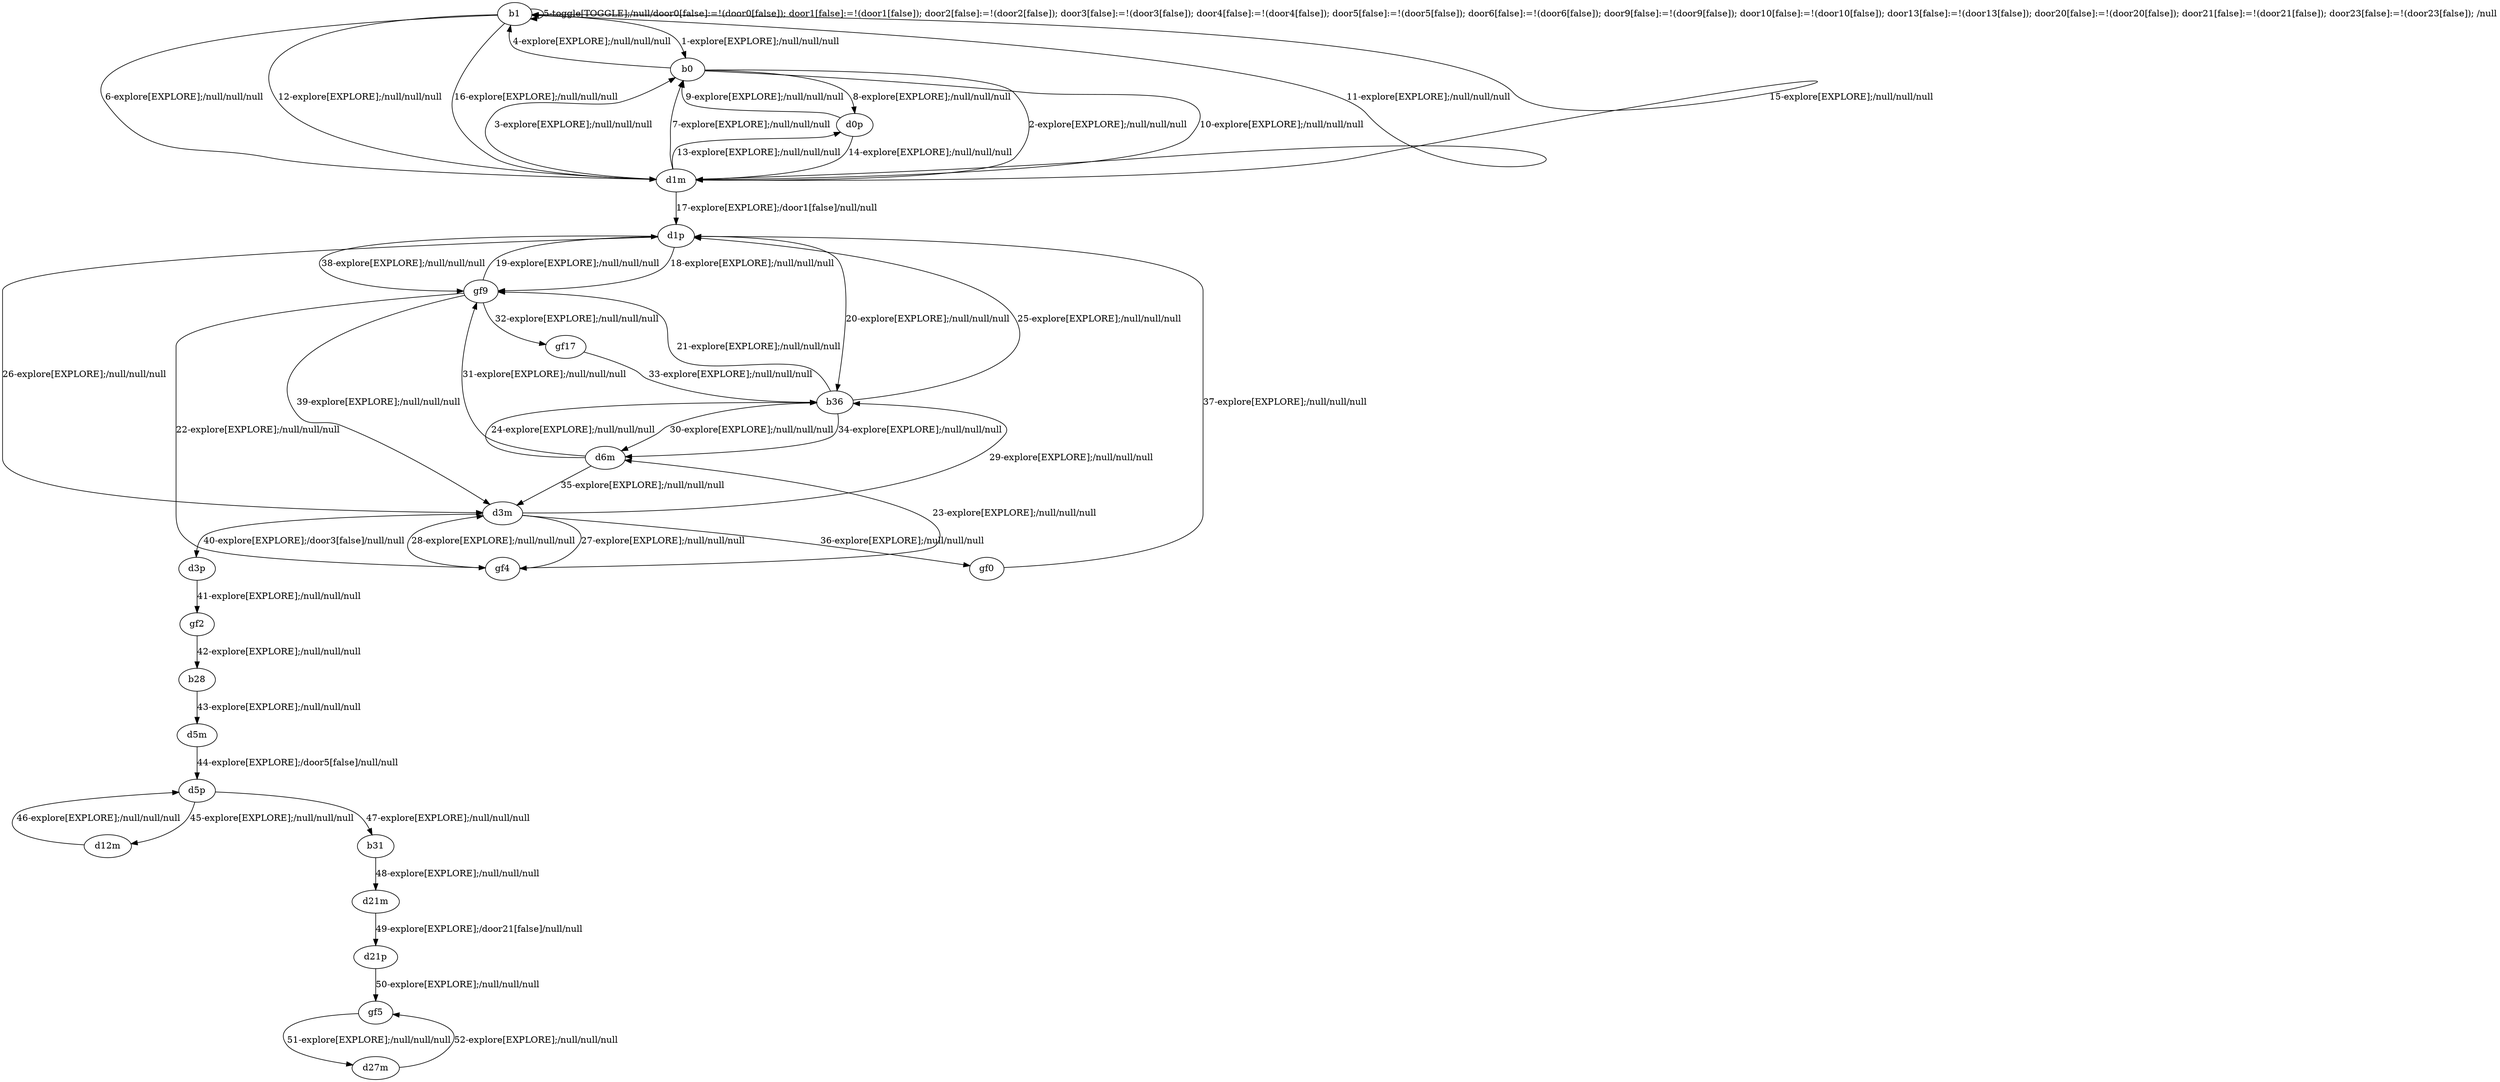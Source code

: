 # Total number of goals covered by this test: 1
# gf5 --> d27m

digraph g {
"b1" -> "b0" [label = "1-explore[EXPLORE];/null/null/null"];
"b0" -> "d1m" [label = "2-explore[EXPLORE];/null/null/null"];
"d1m" -> "b0" [label = "3-explore[EXPLORE];/null/null/null"];
"b0" -> "b1" [label = "4-explore[EXPLORE];/null/null/null"];
"b1" -> "b1" [label = "5-toggle[TOGGLE];/null/door0[false]:=!(door0[false]); door1[false]:=!(door1[false]); door2[false]:=!(door2[false]); door3[false]:=!(door3[false]); door4[false]:=!(door4[false]); door5[false]:=!(door5[false]); door6[false]:=!(door6[false]); door9[false]:=!(door9[false]); door10[false]:=!(door10[false]); door13[false]:=!(door13[false]); door20[false]:=!(door20[false]); door21[false]:=!(door21[false]); door23[false]:=!(door23[false]); /null"];
"b1" -> "d1m" [label = "6-explore[EXPLORE];/null/null/null"];
"d1m" -> "b0" [label = "7-explore[EXPLORE];/null/null/null"];
"b0" -> "d0p" [label = "8-explore[EXPLORE];/null/null/null"];
"d0p" -> "b0" [label = "9-explore[EXPLORE];/null/null/null"];
"b0" -> "d1m" [label = "10-explore[EXPLORE];/null/null/null"];
"d1m" -> "b1" [label = "11-explore[EXPLORE];/null/null/null"];
"b1" -> "d1m" [label = "12-explore[EXPLORE];/null/null/null"];
"d1m" -> "d0p" [label = "13-explore[EXPLORE];/null/null/null"];
"d0p" -> "d1m" [label = "14-explore[EXPLORE];/null/null/null"];
"d1m" -> "b1" [label = "15-explore[EXPLORE];/null/null/null"];
"b1" -> "d1m" [label = "16-explore[EXPLORE];/null/null/null"];
"d1m" -> "d1p" [label = "17-explore[EXPLORE];/door1[false]/null/null"];
"d1p" -> "gf9" [label = "18-explore[EXPLORE];/null/null/null"];
"gf9" -> "d1p" [label = "19-explore[EXPLORE];/null/null/null"];
"d1p" -> "b36" [label = "20-explore[EXPLORE];/null/null/null"];
"b36" -> "gf9" [label = "21-explore[EXPLORE];/null/null/null"];
"gf9" -> "gf4" [label = "22-explore[EXPLORE];/null/null/null"];
"gf4" -> "d6m" [label = "23-explore[EXPLORE];/null/null/null"];
"d6m" -> "b36" [label = "24-explore[EXPLORE];/null/null/null"];
"b36" -> "d1p" [label = "25-explore[EXPLORE];/null/null/null"];
"d1p" -> "d3m" [label = "26-explore[EXPLORE];/null/null/null"];
"d3m" -> "gf4" [label = "27-explore[EXPLORE];/null/null/null"];
"gf4" -> "d3m" [label = "28-explore[EXPLORE];/null/null/null"];
"d3m" -> "b36" [label = "29-explore[EXPLORE];/null/null/null"];
"b36" -> "d6m" [label = "30-explore[EXPLORE];/null/null/null"];
"d6m" -> "gf9" [label = "31-explore[EXPLORE];/null/null/null"];
"gf9" -> "gf17" [label = "32-explore[EXPLORE];/null/null/null"];
"gf17" -> "b36" [label = "33-explore[EXPLORE];/null/null/null"];
"b36" -> "d6m" [label = "34-explore[EXPLORE];/null/null/null"];
"d6m" -> "d3m" [label = "35-explore[EXPLORE];/null/null/null"];
"d3m" -> "gf0" [label = "36-explore[EXPLORE];/null/null/null"];
"gf0" -> "d1p" [label = "37-explore[EXPLORE];/null/null/null"];
"d1p" -> "gf9" [label = "38-explore[EXPLORE];/null/null/null"];
"gf9" -> "d3m" [label = "39-explore[EXPLORE];/null/null/null"];
"d3m" -> "d3p" [label = "40-explore[EXPLORE];/door3[false]/null/null"];
"d3p" -> "gf2" [label = "41-explore[EXPLORE];/null/null/null"];
"gf2" -> "b28" [label = "42-explore[EXPLORE];/null/null/null"];
"b28" -> "d5m" [label = "43-explore[EXPLORE];/null/null/null"];
"d5m" -> "d5p" [label = "44-explore[EXPLORE];/door5[false]/null/null"];
"d5p" -> "d12m" [label = "45-explore[EXPLORE];/null/null/null"];
"d12m" -> "d5p" [label = "46-explore[EXPLORE];/null/null/null"];
"d5p" -> "b31" [label = "47-explore[EXPLORE];/null/null/null"];
"b31" -> "d21m" [label = "48-explore[EXPLORE];/null/null/null"];
"d21m" -> "d21p" [label = "49-explore[EXPLORE];/door21[false]/null/null"];
"d21p" -> "gf5" [label = "50-explore[EXPLORE];/null/null/null"];
"gf5" -> "d27m" [label = "51-explore[EXPLORE];/null/null/null"];
"d27m" -> "gf5" [label = "52-explore[EXPLORE];/null/null/null"];
}